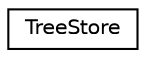 digraph G
{
  edge [fontname="Helvetica",fontsize="10",labelfontname="Helvetica",labelfontsize="10"];
  node [fontname="Helvetica",fontsize="10",shape=record];
  rankdir=LR;
  Node1 [label="TreeStore",height=0.2,width=0.4,color="black", fillcolor="white", style="filled",URL="$d5/d0e/structTreeStore.html"];
}
